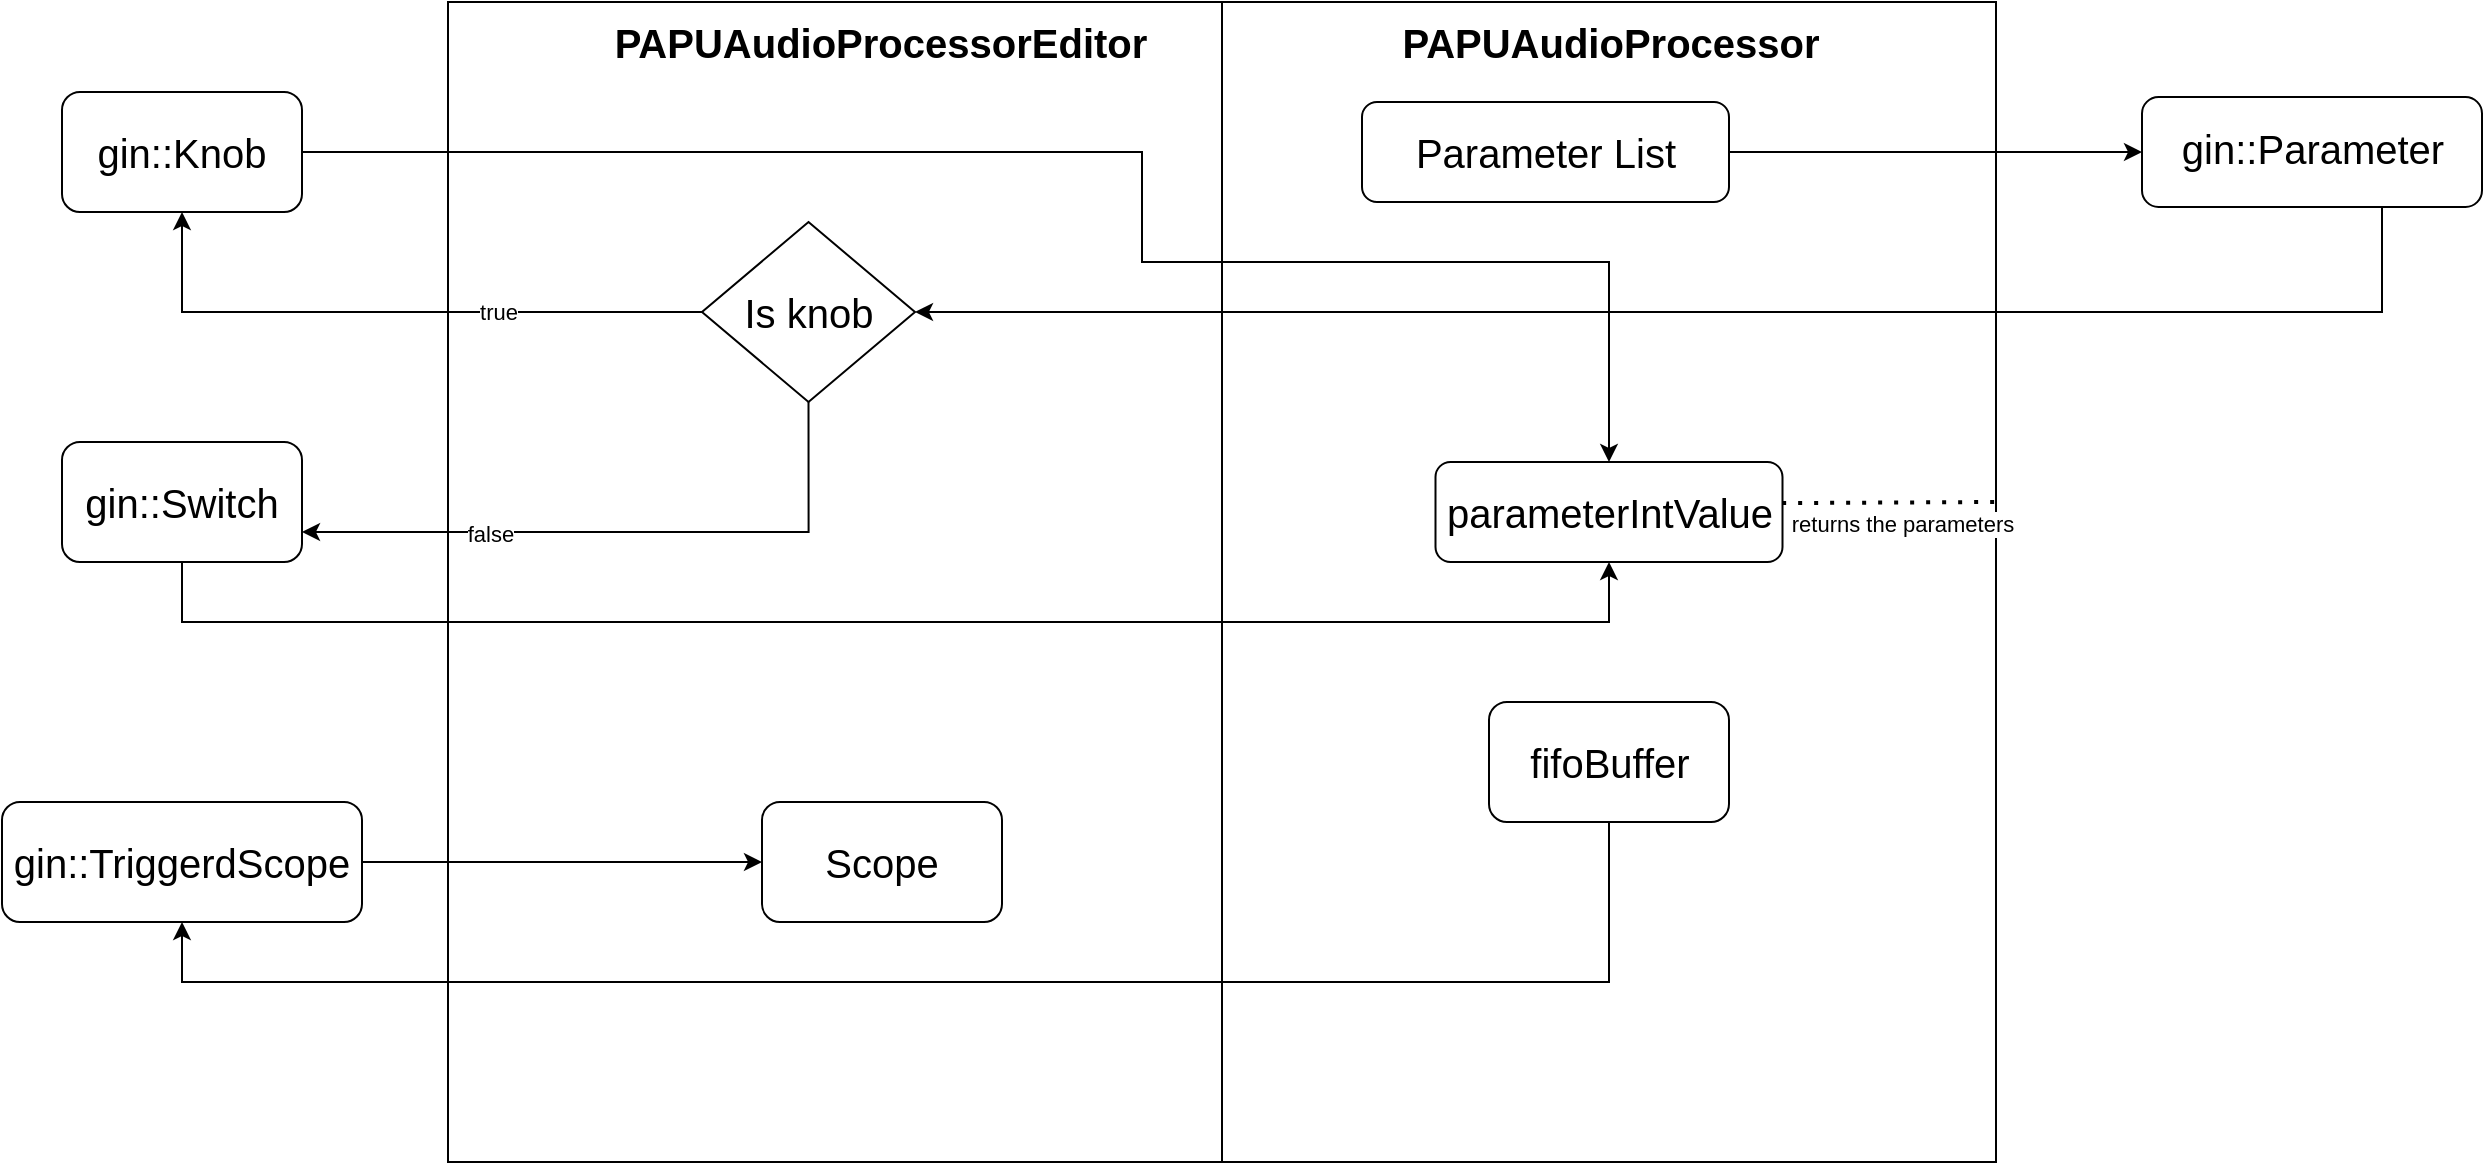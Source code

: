 <mxfile version="21.3.5" type="github">
  <diagram name="Pagina-1" id="XelewtZtj219z6SGosOk">
    <mxGraphModel dx="2267" dy="760" grid="1" gridSize="10" guides="1" tooltips="1" connect="1" arrows="1" fold="1" page="1" pageScale="1" pageWidth="827" pageHeight="1169" math="0" shadow="0">
      <root>
        <mxCell id="0" />
        <mxCell id="1" parent="0" />
        <mxCell id="3rxIZ3x0LvKWzajLlabY-4" value="" style="rounded=0;whiteSpace=wrap;html=1;" parent="1" vertex="1">
          <mxGeometry x="53" width="387" height="580" as="geometry" />
        </mxCell>
        <mxCell id="3rxIZ3x0LvKWzajLlabY-1" value="" style="rounded=0;whiteSpace=wrap;html=1;" parent="1" vertex="1">
          <mxGeometry x="440" width="387" height="580" as="geometry" />
        </mxCell>
        <mxCell id="3rxIZ3x0LvKWzajLlabY-34" style="edgeStyle=orthogonalEdgeStyle;rounded=0;orthogonalLoop=1;jettySize=auto;html=1;entryX=1;entryY=0.5;entryDx=0;entryDy=0;" parent="1" source="3rxIZ3x0LvKWzajLlabY-22" target="3rxIZ3x0LvKWzajLlabY-11" edge="1">
          <mxGeometry relative="1" as="geometry">
            <Array as="points">
              <mxPoint x="1020" y="155" />
            </Array>
          </mxGeometry>
        </mxCell>
        <mxCell id="3rxIZ3x0LvKWzajLlabY-22" value="" style="rounded=1;whiteSpace=wrap;html=1;" parent="1" vertex="1">
          <mxGeometry x="900" y="47.5" width="170" height="55" as="geometry" />
        </mxCell>
        <mxCell id="3rxIZ3x0LvKWzajLlabY-2" value="&lt;font style=&quot;font-size: 20px;&quot;&gt;&lt;b&gt;PAPUAudioProcessor&lt;/b&gt;&lt;/font&gt;" style="text;html=1;align=center;verticalAlign=middle;resizable=0;points=[];autosize=1;strokeColor=none;fillColor=none;" parent="1" vertex="1">
          <mxGeometry x="518.5" width="230" height="40" as="geometry" />
        </mxCell>
        <mxCell id="3rxIZ3x0LvKWzajLlabY-24" style="edgeStyle=orthogonalEdgeStyle;rounded=0;orthogonalLoop=1;jettySize=auto;html=1;entryX=0;entryY=0.5;entryDx=0;entryDy=0;" parent="1" source="3rxIZ3x0LvKWzajLlabY-3" target="3rxIZ3x0LvKWzajLlabY-22" edge="1">
          <mxGeometry relative="1" as="geometry" />
        </mxCell>
        <mxCell id="3rxIZ3x0LvKWzajLlabY-3" value="&lt;font style=&quot;font-size: 20px;&quot;&gt;Parameter List&lt;/font&gt;" style="rounded=1;whiteSpace=wrap;html=1;" parent="1" vertex="1">
          <mxGeometry x="510" y="50" width="183.5" height="50" as="geometry" />
        </mxCell>
        <mxCell id="3rxIZ3x0LvKWzajLlabY-5" value="&lt;font style=&quot;font-size: 20px;&quot;&gt;&lt;b&gt;PAPUAudioProcessorEditor&lt;/b&gt;&lt;/font&gt;" style="text;html=1;strokeColor=none;fillColor=none;align=center;verticalAlign=middle;whiteSpace=wrap;rounded=0;" parent="1" vertex="1">
          <mxGeometry x="133.38" y="5" width="273.25" height="30" as="geometry" />
        </mxCell>
        <mxCell id="3rxIZ3x0LvKWzajLlabY-28" style="edgeStyle=orthogonalEdgeStyle;rounded=0;orthogonalLoop=1;jettySize=auto;html=1;" parent="1" source="3rxIZ3x0LvKWzajLlabY-11" target="3rxIZ3x0LvKWzajLlabY-27" edge="1">
          <mxGeometry relative="1" as="geometry" />
        </mxCell>
        <mxCell id="3rxIZ3x0LvKWzajLlabY-29" value="true" style="edgeLabel;html=1;align=center;verticalAlign=middle;resizable=0;points=[];" parent="3rxIZ3x0LvKWzajLlabY-28" vertex="1" connectable="0">
          <mxGeometry x="-0.161" y="4" relative="1" as="geometry">
            <mxPoint x="28" y="-4" as="offset" />
          </mxGeometry>
        </mxCell>
        <mxCell id="3rxIZ3x0LvKWzajLlabY-35" style="edgeStyle=orthogonalEdgeStyle;rounded=0;orthogonalLoop=1;jettySize=auto;html=1;entryX=1;entryY=0.75;entryDx=0;entryDy=0;exitX=0.5;exitY=1;exitDx=0;exitDy=0;" parent="1" source="3rxIZ3x0LvKWzajLlabY-11" target="3rxIZ3x0LvKWzajLlabY-30" edge="1">
          <mxGeometry relative="1" as="geometry">
            <Array as="points">
              <mxPoint x="233" y="265" />
            </Array>
          </mxGeometry>
        </mxCell>
        <mxCell id="3rxIZ3x0LvKWzajLlabY-36" value="false" style="edgeLabel;html=1;align=center;verticalAlign=middle;resizable=0;points=[];" parent="3rxIZ3x0LvKWzajLlabY-35" vertex="1" connectable="0">
          <mxGeometry x="0.629" y="1" relative="1" as="geometry">
            <mxPoint x="35" as="offset" />
          </mxGeometry>
        </mxCell>
        <mxCell id="3rxIZ3x0LvKWzajLlabY-11" value="&lt;font style=&quot;font-size: 20px;&quot;&gt;Is knob&lt;/font&gt;" style="rhombus;whiteSpace=wrap;html=1;" parent="1" vertex="1">
          <mxGeometry x="180" y="110" width="106.5" height="90" as="geometry" />
        </mxCell>
        <mxCell id="3rxIZ3x0LvKWzajLlabY-19" value="&lt;font style=&quot;font-size: 20px;&quot;&gt;gin::Parameter&lt;/font&gt;" style="text;html=1;strokeColor=none;fillColor=none;align=center;verticalAlign=middle;whiteSpace=wrap;rounded=0;" parent="1" vertex="1">
          <mxGeometry x="935.5" y="57.5" width="99" height="30" as="geometry" />
        </mxCell>
        <mxCell id="3rxIZ3x0LvKWzajLlabY-45" style="edgeStyle=orthogonalEdgeStyle;rounded=0;orthogonalLoop=1;jettySize=auto;html=1;entryX=0.5;entryY=0;entryDx=0;entryDy=0;" parent="1" source="3rxIZ3x0LvKWzajLlabY-27" target="3rxIZ3x0LvKWzajLlabY-44" edge="1">
          <mxGeometry relative="1" as="geometry">
            <Array as="points">
              <mxPoint x="400" y="75" />
              <mxPoint x="400" y="130" />
              <mxPoint x="633" y="130" />
            </Array>
          </mxGeometry>
        </mxCell>
        <mxCell id="3rxIZ3x0LvKWzajLlabY-27" value="&lt;font style=&quot;font-size: 20px;&quot;&gt;gin::Knob&lt;/font&gt;" style="rounded=1;whiteSpace=wrap;html=1;" parent="1" vertex="1">
          <mxGeometry x="-140" y="45" width="120" height="60" as="geometry" />
        </mxCell>
        <mxCell id="3rxIZ3x0LvKWzajLlabY-47" style="edgeStyle=orthogonalEdgeStyle;rounded=0;orthogonalLoop=1;jettySize=auto;html=1;entryX=0.5;entryY=1;entryDx=0;entryDy=0;" parent="1" source="3rxIZ3x0LvKWzajLlabY-30" target="3rxIZ3x0LvKWzajLlabY-44" edge="1">
          <mxGeometry relative="1" as="geometry">
            <Array as="points">
              <mxPoint x="-80" y="310" />
              <mxPoint x="633" y="310" />
            </Array>
          </mxGeometry>
        </mxCell>
        <mxCell id="3rxIZ3x0LvKWzajLlabY-30" value="&lt;font style=&quot;font-size: 20px;&quot;&gt;gin::Switch&lt;/font&gt;" style="rounded=1;whiteSpace=wrap;html=1;" parent="1" vertex="1">
          <mxGeometry x="-140" y="220" width="120" height="60" as="geometry" />
        </mxCell>
        <mxCell id="3rxIZ3x0LvKWzajLlabY-37" value="&lt;font style=&quot;font-size: 20px;&quot;&gt;Scope&lt;/font&gt;" style="rounded=1;whiteSpace=wrap;html=1;" parent="1" vertex="1">
          <mxGeometry x="210" y="400" width="120" height="60" as="geometry" />
        </mxCell>
        <mxCell id="3rxIZ3x0LvKWzajLlabY-43" style="edgeStyle=orthogonalEdgeStyle;rounded=0;orthogonalLoop=1;jettySize=auto;html=1;" parent="1" source="3rxIZ3x0LvKWzajLlabY-39" target="3rxIZ3x0LvKWzajLlabY-37" edge="1">
          <mxGeometry relative="1" as="geometry" />
        </mxCell>
        <mxCell id="3rxIZ3x0LvKWzajLlabY-39" value="&lt;font style=&quot;font-size: 20px;&quot;&gt;gin::TriggerdScope&lt;/font&gt;" style="rounded=1;whiteSpace=wrap;html=1;" parent="1" vertex="1">
          <mxGeometry x="-170" y="400" width="180" height="60" as="geometry" />
        </mxCell>
        <mxCell id="3rxIZ3x0LvKWzajLlabY-42" style="edgeStyle=orthogonalEdgeStyle;rounded=0;orthogonalLoop=1;jettySize=auto;html=1;entryX=0.5;entryY=1;entryDx=0;entryDy=0;" parent="1" source="3rxIZ3x0LvKWzajLlabY-41" target="3rxIZ3x0LvKWzajLlabY-39" edge="1">
          <mxGeometry relative="1" as="geometry">
            <Array as="points">
              <mxPoint x="633" y="490" />
              <mxPoint x="-80" y="490" />
            </Array>
          </mxGeometry>
        </mxCell>
        <mxCell id="3rxIZ3x0LvKWzajLlabY-41" value="&lt;font style=&quot;font-size: 20px;&quot;&gt;fifoBuffer&lt;/font&gt;" style="rounded=1;whiteSpace=wrap;html=1;" parent="1" vertex="1">
          <mxGeometry x="573.5" y="350" width="120" height="60" as="geometry" />
        </mxCell>
        <mxCell id="3rxIZ3x0LvKWzajLlabY-44" value="&lt;font style=&quot;font-size: 20px;&quot;&gt;parameterIntValue&lt;/font&gt;" style="rounded=1;whiteSpace=wrap;html=1;" parent="1" vertex="1">
          <mxGeometry x="546.75" y="230" width="173.5" height="50" as="geometry" />
        </mxCell>
        <mxCell id="3rxIZ3x0LvKWzajLlabY-51" value="" style="endArrow=none;dashed=1;html=1;dashPattern=1 3;strokeWidth=2;rounded=0;entryX=1;entryY=0.431;entryDx=0;entryDy=0;entryPerimeter=0;exitX=0.999;exitY=0.411;exitDx=0;exitDy=0;exitPerimeter=0;" parent="1" target="3rxIZ3x0LvKWzajLlabY-1" edge="1" source="3rxIZ3x0LvKWzajLlabY-44">
          <mxGeometry width="50" height="50" relative="1" as="geometry">
            <mxPoint x="700" y="250" as="sourcePoint" />
            <mxPoint x="750" y="200" as="targetPoint" />
          </mxGeometry>
        </mxCell>
        <mxCell id="3rxIZ3x0LvKWzajLlabY-52" value="returns the parameters" style="edgeLabel;html=1;align=center;verticalAlign=middle;resizable=0;points=[];" parent="3rxIZ3x0LvKWzajLlabY-51" vertex="1" connectable="0">
          <mxGeometry x="-0.089" y="3" relative="1" as="geometry">
            <mxPoint x="11" y="13" as="offset" />
          </mxGeometry>
        </mxCell>
      </root>
    </mxGraphModel>
  </diagram>
</mxfile>
